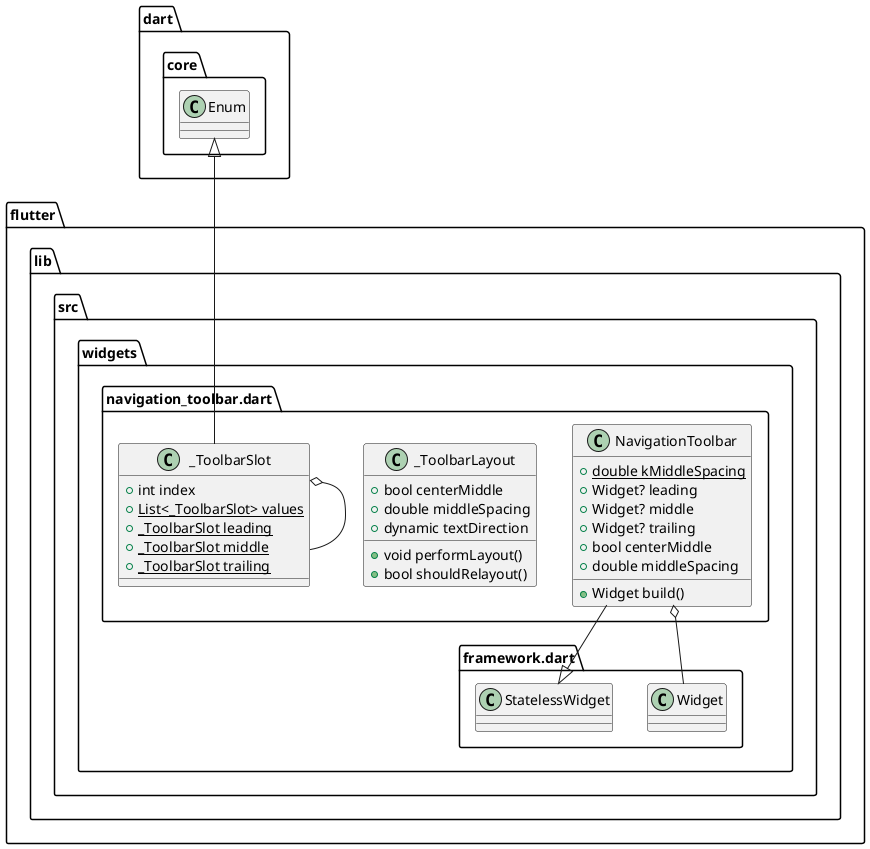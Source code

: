 @startuml
set namespaceSeparator ::

class "flutter::lib::src::widgets::navigation_toolbar.dart::NavigationToolbar" {
  {static} +double kMiddleSpacing
  +Widget? leading
  +Widget? middle
  +Widget? trailing
  +bool centerMiddle
  +double middleSpacing
  +Widget build()
}

"flutter::lib::src::widgets::navigation_toolbar.dart::NavigationToolbar" o-- "flutter::lib::src::widgets::framework.dart::Widget"
"flutter::lib::src::widgets::framework.dart::StatelessWidget" <|-- "flutter::lib::src::widgets::navigation_toolbar.dart::NavigationToolbar"

class "flutter::lib::src::widgets::navigation_toolbar.dart::_ToolbarLayout" {
  +bool centerMiddle
  +double middleSpacing
  +dynamic textDirection
  +void performLayout()
  +bool shouldRelayout()
}

class "flutter::lib::src::widgets::navigation_toolbar.dart::_ToolbarSlot" {
  +int index
  {static} +List<_ToolbarSlot> values
  {static} +_ToolbarSlot leading
  {static} +_ToolbarSlot middle
  {static} +_ToolbarSlot trailing
}

"flutter::lib::src::widgets::navigation_toolbar.dart::_ToolbarSlot" o-- "flutter::lib::src::widgets::navigation_toolbar.dart::_ToolbarSlot"
"dart::core::Enum" <|-- "flutter::lib::src::widgets::navigation_toolbar.dart::_ToolbarSlot"


@enduml